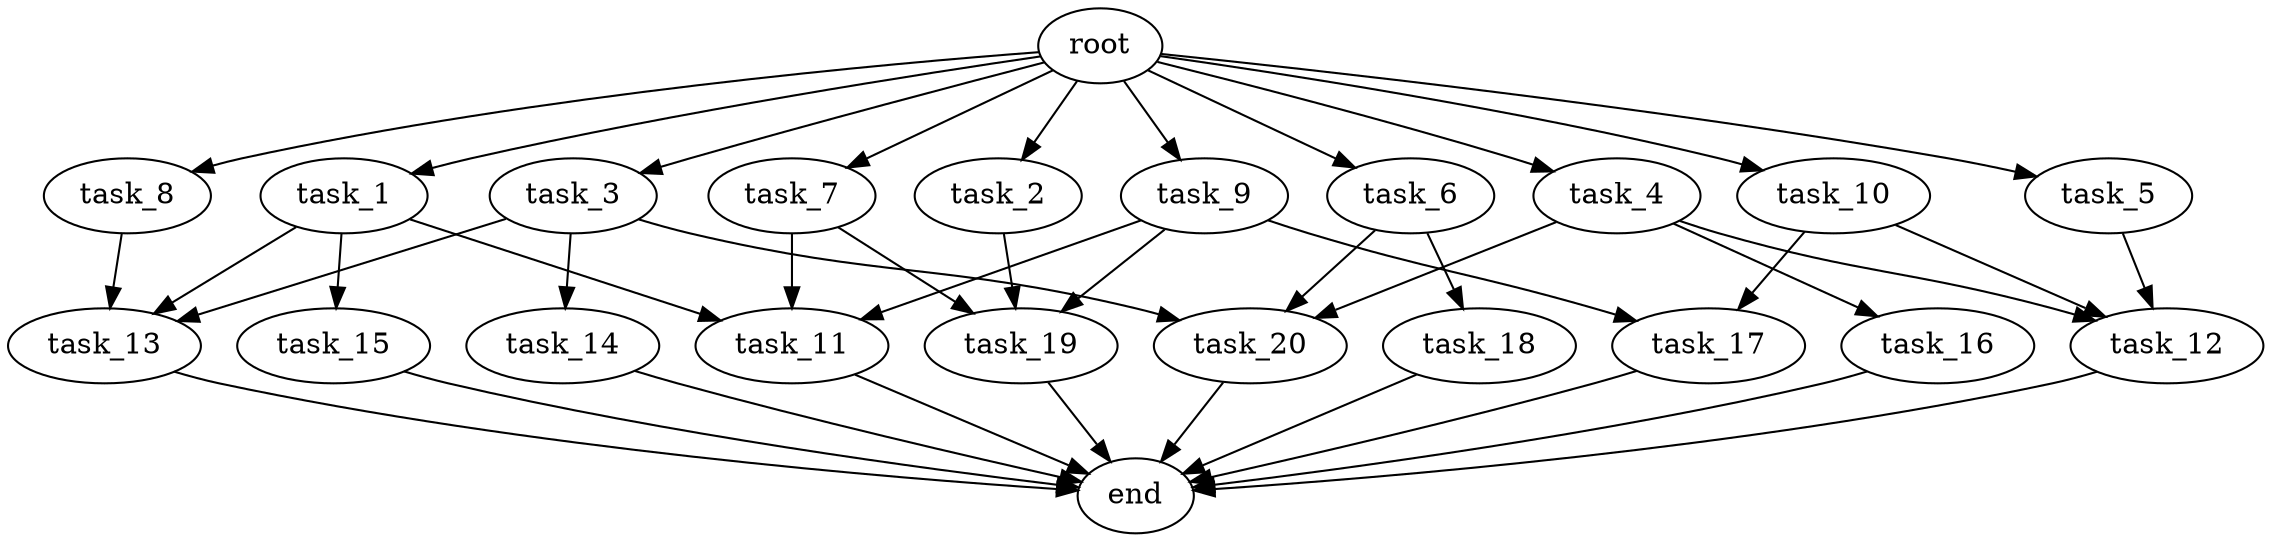 digraph G {
  root [size="0.000000e+00"];
  task_1 [size="4.401359e+09"];
  task_2 [size="9.310425e+09"];
  task_3 [size="4.895921e+09"];
  task_4 [size="9.732752e+09"];
  task_5 [size="8.238294e+09"];
  task_6 [size="1.444317e+09"];
  task_7 [size="1.272113e+09"];
  task_8 [size="7.111795e+09"];
  task_9 [size="1.294722e+09"];
  task_10 [size="7.045542e+09"];
  task_11 [size="8.632853e+09"];
  task_12 [size="1.181464e+09"];
  task_13 [size="2.127213e+09"];
  task_14 [size="4.734082e+09"];
  task_15 [size="7.465217e+09"];
  task_16 [size="9.440752e+09"];
  task_17 [size="3.693951e+09"];
  task_18 [size="9.518266e+09"];
  task_19 [size="6.016401e+09"];
  task_20 [size="4.086790e+09"];
  end [size="0.000000e+00"];

  root -> task_1 [size="1.000000e-12"];
  root -> task_2 [size="1.000000e-12"];
  root -> task_3 [size="1.000000e-12"];
  root -> task_4 [size="1.000000e-12"];
  root -> task_5 [size="1.000000e-12"];
  root -> task_6 [size="1.000000e-12"];
  root -> task_7 [size="1.000000e-12"];
  root -> task_8 [size="1.000000e-12"];
  root -> task_9 [size="1.000000e-12"];
  root -> task_10 [size="1.000000e-12"];
  task_1 -> task_11 [size="2.877618e+08"];
  task_1 -> task_13 [size="7.090709e+07"];
  task_1 -> task_15 [size="7.465217e+08"];
  task_2 -> task_19 [size="2.005467e+08"];
  task_3 -> task_13 [size="7.090709e+07"];
  task_3 -> task_14 [size="4.734082e+08"];
  task_3 -> task_20 [size="1.362263e+08"];
  task_4 -> task_12 [size="3.938212e+07"];
  task_4 -> task_16 [size="9.440752e+08"];
  task_4 -> task_20 [size="1.362263e+08"];
  task_5 -> task_12 [size="3.938212e+07"];
  task_6 -> task_18 [size="9.518266e+08"];
  task_6 -> task_20 [size="1.362263e+08"];
  task_7 -> task_11 [size="2.877618e+08"];
  task_7 -> task_19 [size="2.005467e+08"];
  task_8 -> task_13 [size="7.090709e+07"];
  task_9 -> task_11 [size="2.877618e+08"];
  task_9 -> task_17 [size="1.846976e+08"];
  task_9 -> task_19 [size="2.005467e+08"];
  task_10 -> task_12 [size="3.938212e+07"];
  task_10 -> task_17 [size="1.846976e+08"];
  task_11 -> end [size="1.000000e-12"];
  task_12 -> end [size="1.000000e-12"];
  task_13 -> end [size="1.000000e-12"];
  task_14 -> end [size="1.000000e-12"];
  task_15 -> end [size="1.000000e-12"];
  task_16 -> end [size="1.000000e-12"];
  task_17 -> end [size="1.000000e-12"];
  task_18 -> end [size="1.000000e-12"];
  task_19 -> end [size="1.000000e-12"];
  task_20 -> end [size="1.000000e-12"];
}
